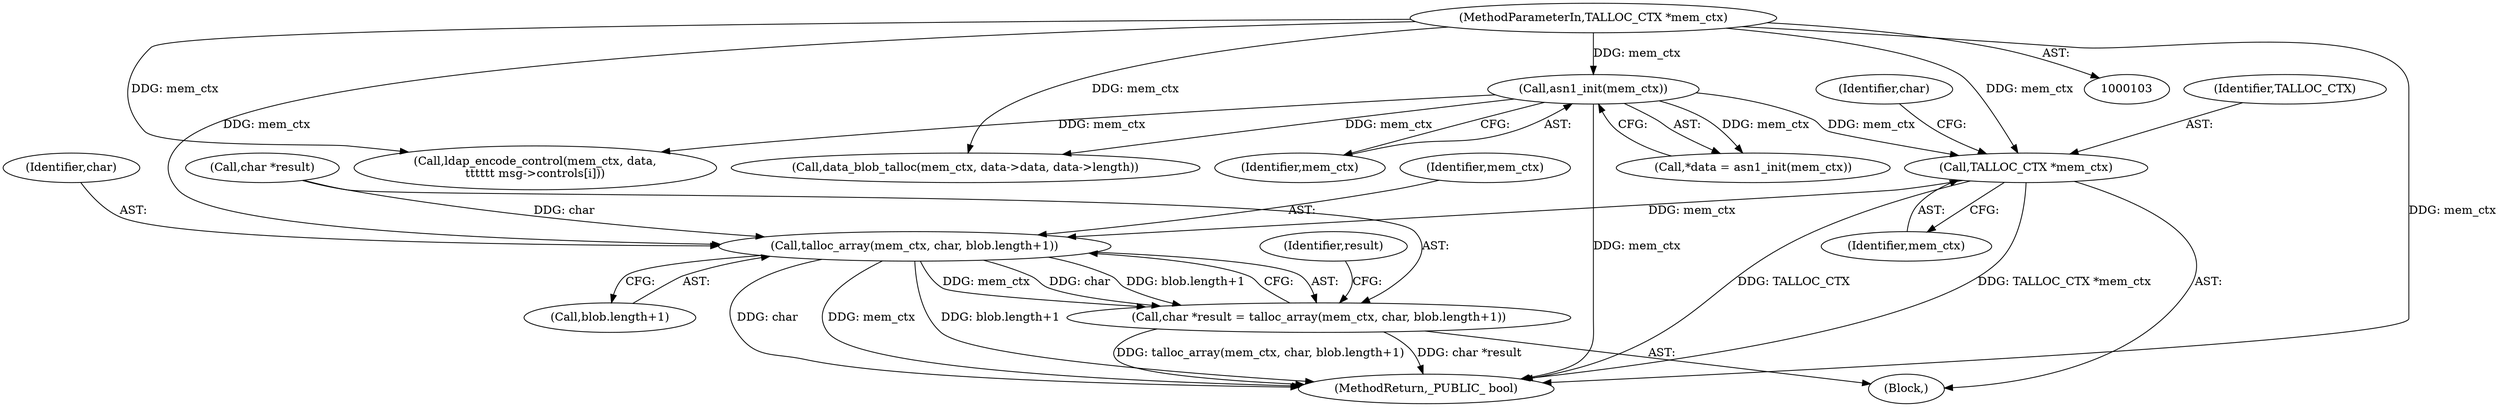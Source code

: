 digraph "0_samba_530d50a1abdcdf4d1775652d4c456c1274d83d8d@pointer" {
"1001664" [label="(Call,TALLOC_CTX *mem_ctx)"];
"1000111" [label="(Call,asn1_init(mem_ctx))"];
"1000106" [label="(MethodParameterIn,TALLOC_CTX *mem_ctx)"];
"1001671" [label="(Call,talloc_array(mem_ctx, char, blob.length+1))"];
"1001667" [label="(Call,char *result = talloc_array(mem_ctx, char, blob.length+1))"];
"1001665" [label="(Identifier,TALLOC_CTX)"];
"1001674" [label="(Call,blob.length+1)"];
"1001672" [label="(Identifier,mem_ctx)"];
"1001680" [label="(Identifier,result)"];
"1001696" [label="(MethodReturn,_PUBLIC_ bool)"];
"1000106" [label="(MethodParameterIn,TALLOC_CTX *mem_ctx)"];
"1001663" [label="(Block,)"];
"1001673" [label="(Identifier,char)"];
"1001646" [label="(Call,data_blob_talloc(mem_ctx, data->data, data->length))"];
"1001669" [label="(Identifier,char)"];
"1000111" [label="(Call,asn1_init(mem_ctx))"];
"1000112" [label="(Identifier,mem_ctx)"];
"1000109" [label="(Call,*data = asn1_init(mem_ctx))"];
"1001668" [label="(Call,char *result)"];
"1001666" [label="(Identifier,mem_ctx)"];
"1001671" [label="(Call,talloc_array(mem_ctx, char, blob.length+1))"];
"1001611" [label="(Call,ldap_encode_control(mem_ctx, data,\n\t\t\t\t\t\t msg->controls[i]))"];
"1001664" [label="(Call,TALLOC_CTX *mem_ctx)"];
"1001667" [label="(Call,char *result = talloc_array(mem_ctx, char, blob.length+1))"];
"1001664" -> "1001663"  [label="AST: "];
"1001664" -> "1001666"  [label="CFG: "];
"1001665" -> "1001664"  [label="AST: "];
"1001666" -> "1001664"  [label="AST: "];
"1001669" -> "1001664"  [label="CFG: "];
"1001664" -> "1001696"  [label="DDG: TALLOC_CTX"];
"1001664" -> "1001696"  [label="DDG: TALLOC_CTX *mem_ctx"];
"1000111" -> "1001664"  [label="DDG: mem_ctx"];
"1000106" -> "1001664"  [label="DDG: mem_ctx"];
"1001664" -> "1001671"  [label="DDG: mem_ctx"];
"1000111" -> "1000109"  [label="AST: "];
"1000111" -> "1000112"  [label="CFG: "];
"1000112" -> "1000111"  [label="AST: "];
"1000109" -> "1000111"  [label="CFG: "];
"1000111" -> "1001696"  [label="DDG: mem_ctx"];
"1000111" -> "1000109"  [label="DDG: mem_ctx"];
"1000106" -> "1000111"  [label="DDG: mem_ctx"];
"1000111" -> "1001611"  [label="DDG: mem_ctx"];
"1000111" -> "1001646"  [label="DDG: mem_ctx"];
"1000106" -> "1000103"  [label="AST: "];
"1000106" -> "1001696"  [label="DDG: mem_ctx"];
"1000106" -> "1001611"  [label="DDG: mem_ctx"];
"1000106" -> "1001646"  [label="DDG: mem_ctx"];
"1000106" -> "1001671"  [label="DDG: mem_ctx"];
"1001671" -> "1001667"  [label="AST: "];
"1001671" -> "1001674"  [label="CFG: "];
"1001672" -> "1001671"  [label="AST: "];
"1001673" -> "1001671"  [label="AST: "];
"1001674" -> "1001671"  [label="AST: "];
"1001667" -> "1001671"  [label="CFG: "];
"1001671" -> "1001696"  [label="DDG: char"];
"1001671" -> "1001696"  [label="DDG: mem_ctx"];
"1001671" -> "1001696"  [label="DDG: blob.length+1"];
"1001671" -> "1001667"  [label="DDG: mem_ctx"];
"1001671" -> "1001667"  [label="DDG: char"];
"1001671" -> "1001667"  [label="DDG: blob.length+1"];
"1001668" -> "1001671"  [label="DDG: char"];
"1001667" -> "1001663"  [label="AST: "];
"1001668" -> "1001667"  [label="AST: "];
"1001680" -> "1001667"  [label="CFG: "];
"1001667" -> "1001696"  [label="DDG: char *result"];
"1001667" -> "1001696"  [label="DDG: talloc_array(mem_ctx, char, blob.length+1)"];
}
